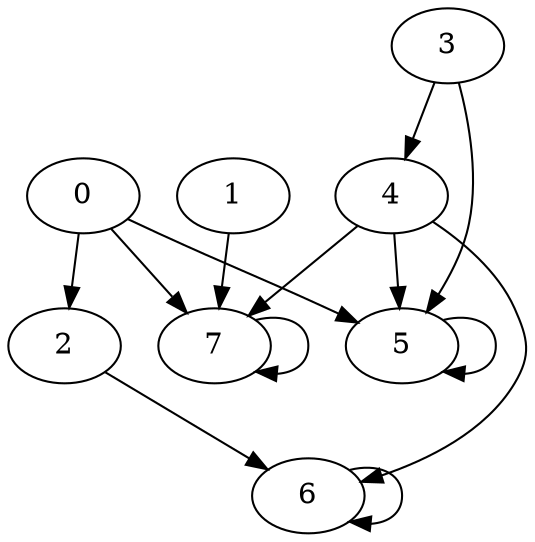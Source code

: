 digraph "Sedgewick maze graph" {
0;
2;
7;
5;
1;
6;
3;
4;
0 -> 2;
0 -> 7;
0 -> 5;
2 -> 6;
7 -> 7;
5 -> 5;
1 -> 7;
6 -> 6;
3 -> 4;
3 -> 5;
4 -> 5;
4 -> 7;
4 -> 6;
}
